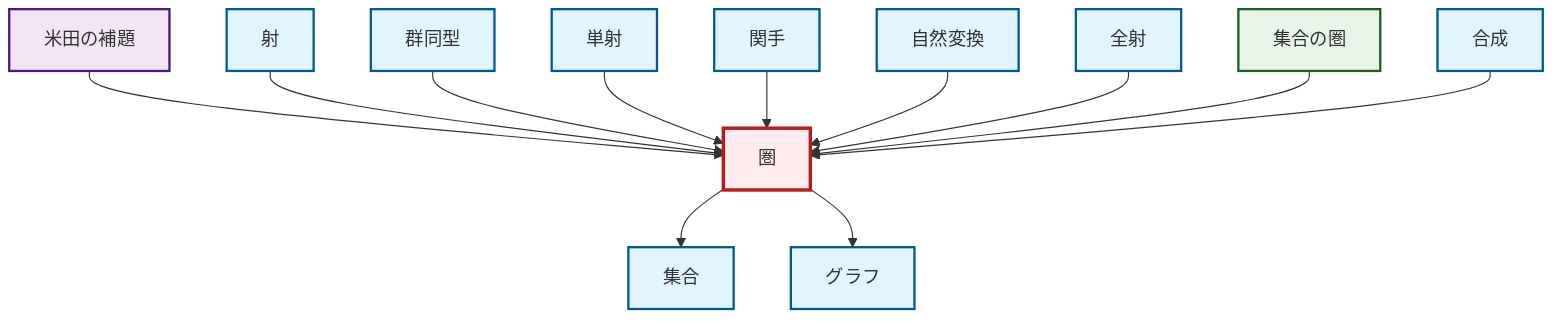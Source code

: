 graph TD
    classDef definition fill:#e1f5fe,stroke:#01579b,stroke-width:2px
    classDef theorem fill:#f3e5f5,stroke:#4a148c,stroke-width:2px
    classDef axiom fill:#fff3e0,stroke:#e65100,stroke-width:2px
    classDef example fill:#e8f5e9,stroke:#1b5e20,stroke-width:2px
    classDef current fill:#ffebee,stroke:#b71c1c,stroke-width:3px
    ex-set-category["集合の圏"]:::example
    def-composition["合成"]:::definition
    def-functor["関手"]:::definition
    thm-yoneda["米田の補題"]:::theorem
    def-natural-transformation["自然変換"]:::definition
    def-morphism["射"]:::definition
    def-graph["グラフ"]:::definition
    def-epimorphism["全射"]:::definition
    def-monomorphism["単射"]:::definition
    def-isomorphism["群同型"]:::definition
    def-category["圏"]:::definition
    def-set["集合"]:::definition
    thm-yoneda --> def-category
    def-category --> def-set
    def-morphism --> def-category
    def-isomorphism --> def-category
    def-monomorphism --> def-category
    def-functor --> def-category
    def-category --> def-graph
    def-natural-transformation --> def-category
    def-epimorphism --> def-category
    ex-set-category --> def-category
    def-composition --> def-category
    class def-category current